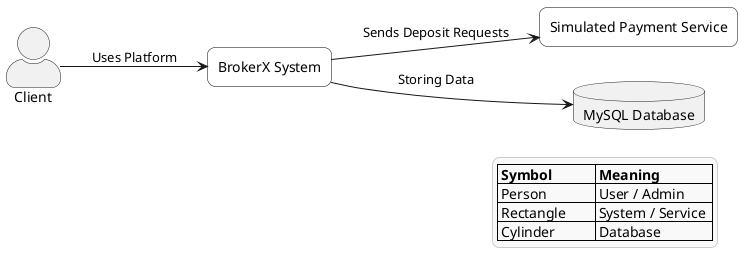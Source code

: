 @startuml Context diagram
left to right direction
skinparam style strictuml
skinparam ActorStyle awesome
skinparam rectangle {
  BackgroundColor #FFFFFF
  BorderColor #000000
  RoundCorner 15
}
skinparam legendBackgroundColor #F9F9F9
skinparam legendBorderColor #CCCCCC

actor Client as "Client"
rectangle "BrokerX System" as BrokerX
rectangle "Simulated Payment Service" as SPS
database "MySQL Database" as DB

Client --> BrokerX : Uses Platform
BrokerX --> SPS : Sends Deposit Requests
BrokerX --> DB : Storing Data


legend right
  |= Symbol |= Meaning           |
  | Person        | User / Admin       |
  | Rectangle        | System / Service  |
  | Cylinder        | Database       |
endlegend
@enduml
